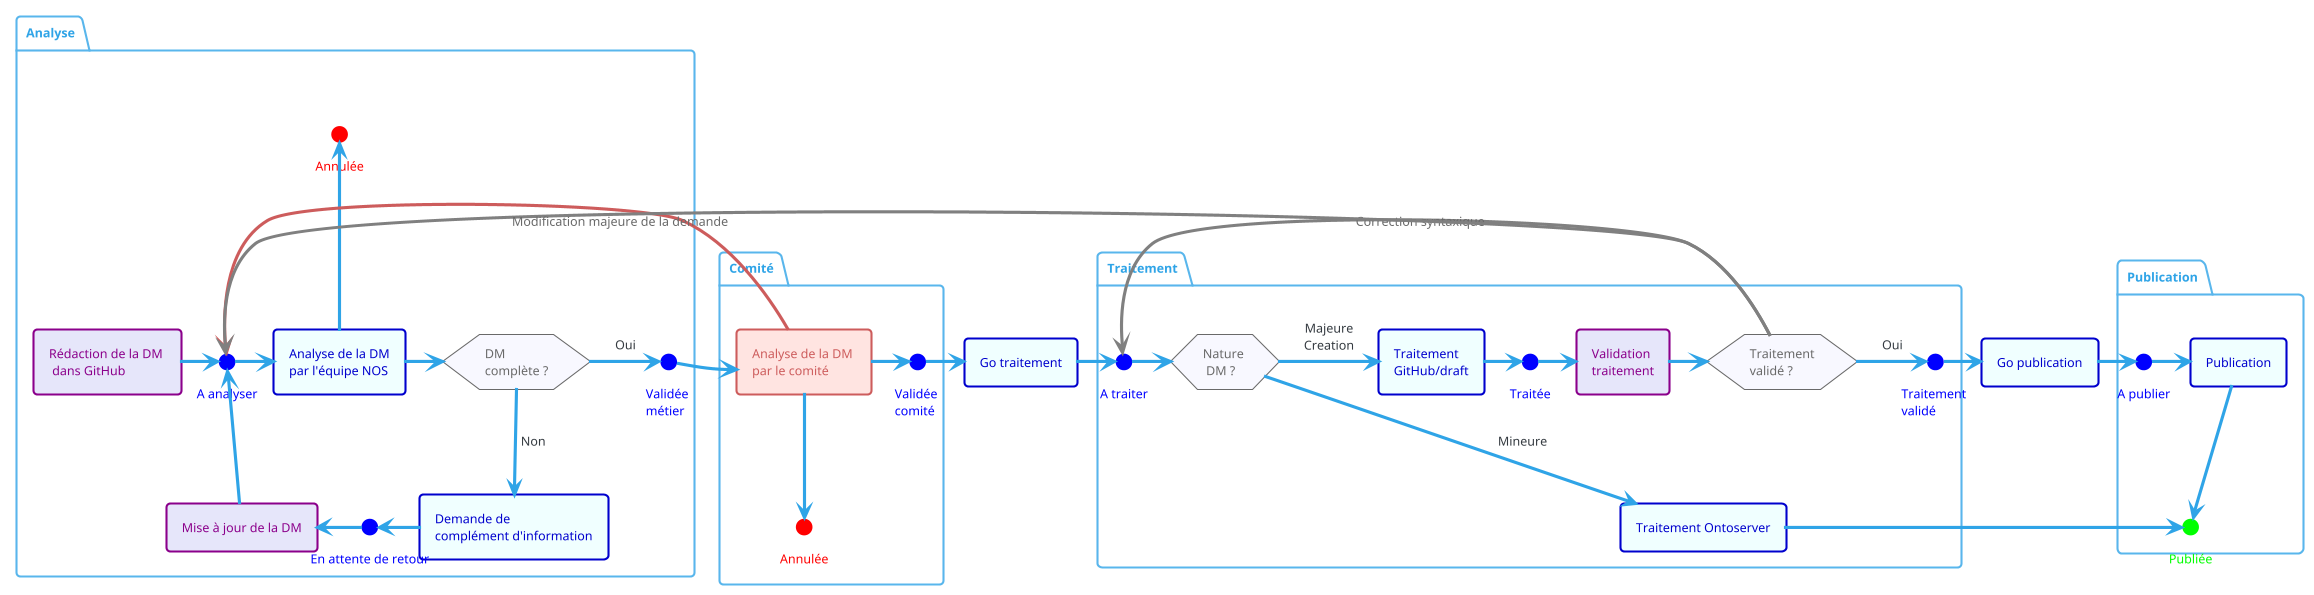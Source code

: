 @startuml
!theme cerulean

package "Analyse" as step1 {
rectangle "Rédaction de la DM \n dans GitHub" as redaction #Lavender;line:DarkMagenta;text:DarkMagenta
rectangle "Analyse de la DM\npar l'équipe NOS" as analyse #Azure;line:MediumBlue;text:MediumBlue
hexagon "DM \ncomplète ?" as DMcomplete #GhostWhite;line:DimGrey;text:DimGrey
rectangle "Demande de \ncomplément d'information" as complementInfo #Azure;line:MediumBlue;text:MediumBlue
rectangle "Mise à jour de la DM" as majDM #Lavender;line:DarkMagenta;text:DarkMagenta

circle "A analyser" as statut_AAnalyse #blue;line:blue;line.dashed;text:blue
circle "En attente de retour" as statut_attente #blue;line:blue;line.dashed;text:blue
circle "Validée \nmétier" as statut_valideeMetier #blue;line:blue;line.dashed;text:blue
circle "Annulée" as statut_annulee1 #red;line:red;line.dashed;text:red

redaction -> statut_AAnalyse
statut_AAnalyse -> analyse
analyse -up-> statut_annulee1
analyse -> DMcomplete
DMcomplete --> complementInfo : Non
statut_attente <- complementInfo
majDM <- statut_attente
statut_AAnalyse <-- majDM
DMcomplete -> statut_valideeMetier : Oui
}

package "Comité" as step2 {
rectangle "Analyse de la DM \npar le comité" as comite #MistyRose;line:IndianRed;text:IndianRed
circle "Validée \ncomité" as statut_valideeComite #blue;line:blue;line.dashed;text:blue
circle "Annulée" as statut_annulee2 #red;line:red;line.dashed;text:red
statut_valideeMetier -> comite
comite --> statut_annulee2
comite -> statut_valideeComite
}
statut_AAnalyse <-[#IndianRed] comite
rectangle "Go traitement" as GoTraitement #Azure;line:MediumBlue;text:MediumBlue
statut_valideeComite -> GoTraitement
rectangle "Go publication" as GoPublication #Azure;line:MediumBlue;text:MediumBlue

package "Traitement" as step3 {
    circle "A traiter" as statut_aTraiter #blue;line:blue;line.dashed;text:blue
    hexagon "Nature \n DM ?" as natureDM #GhostWhite;line:DimGrey;text:DimGrey
    rectangle "Traitement Ontoserver" as Ontoserver #Azure;line:MediumBlue;text:MediumBlue
    rectangle "Traitement \nGitHub/draft" as GitHub #Azure;line:MediumBlue;text:MediumBlue
    circle "Traitée" as status_traité #blue;line:blue;line.dashed;text:blue
    rectangle "Validation \ntraitement" as validationTraitement #Lavender;line:DarkMagenta;text:DarkMagenta
    hexagon "Traitement\nvalidé ?" as TraitementValide #GhostWhite;line:DimGrey;text:DimGrey
    circle "Traitement \nvalidé" as statut_traitementValide #blue;line:blue;line.dashed;text:blue


    GoTraitement -> statut_aTraiter
    statut_aTraiter -> natureDM
    natureDM --> Ontoserver : Mineure 
    natureDM -> GitHub : Majeure\nCreation
    GitHub -> status_traité
    status_traité -> validationTraitement
    validationTraitement -> TraitementValide
    statut_aTraiter <- TraitementValide #GhostWhite;line:Grey;text:DimGrey : Correction syntaxique
    TraitementValide -> statut_traitementValide : Oui
    statut_traitementValide -> GoPublication
}


    statut_AAnalyse <- TraitementValide #GhostWhite;line:Grey;text:DimGrey : Modification majeure de la demande

package "Publication" as step4 {
    circle "A publier" as statut_APublier #blue;line:blue;line.dashed;text:blue
    rectangle "Publication" as publication #Azure;line:MediumBlue;text:MediumBlue
    circle "Publiée" as statut_publiée #Lime;line:Lime;line.dashed;text:Lime
    GoPublication -> statut_APublier 
    statut_APublier -> publication
    publication --> statut_publiée  

}
 statut_publiée <- Ontoserver


@enduml
